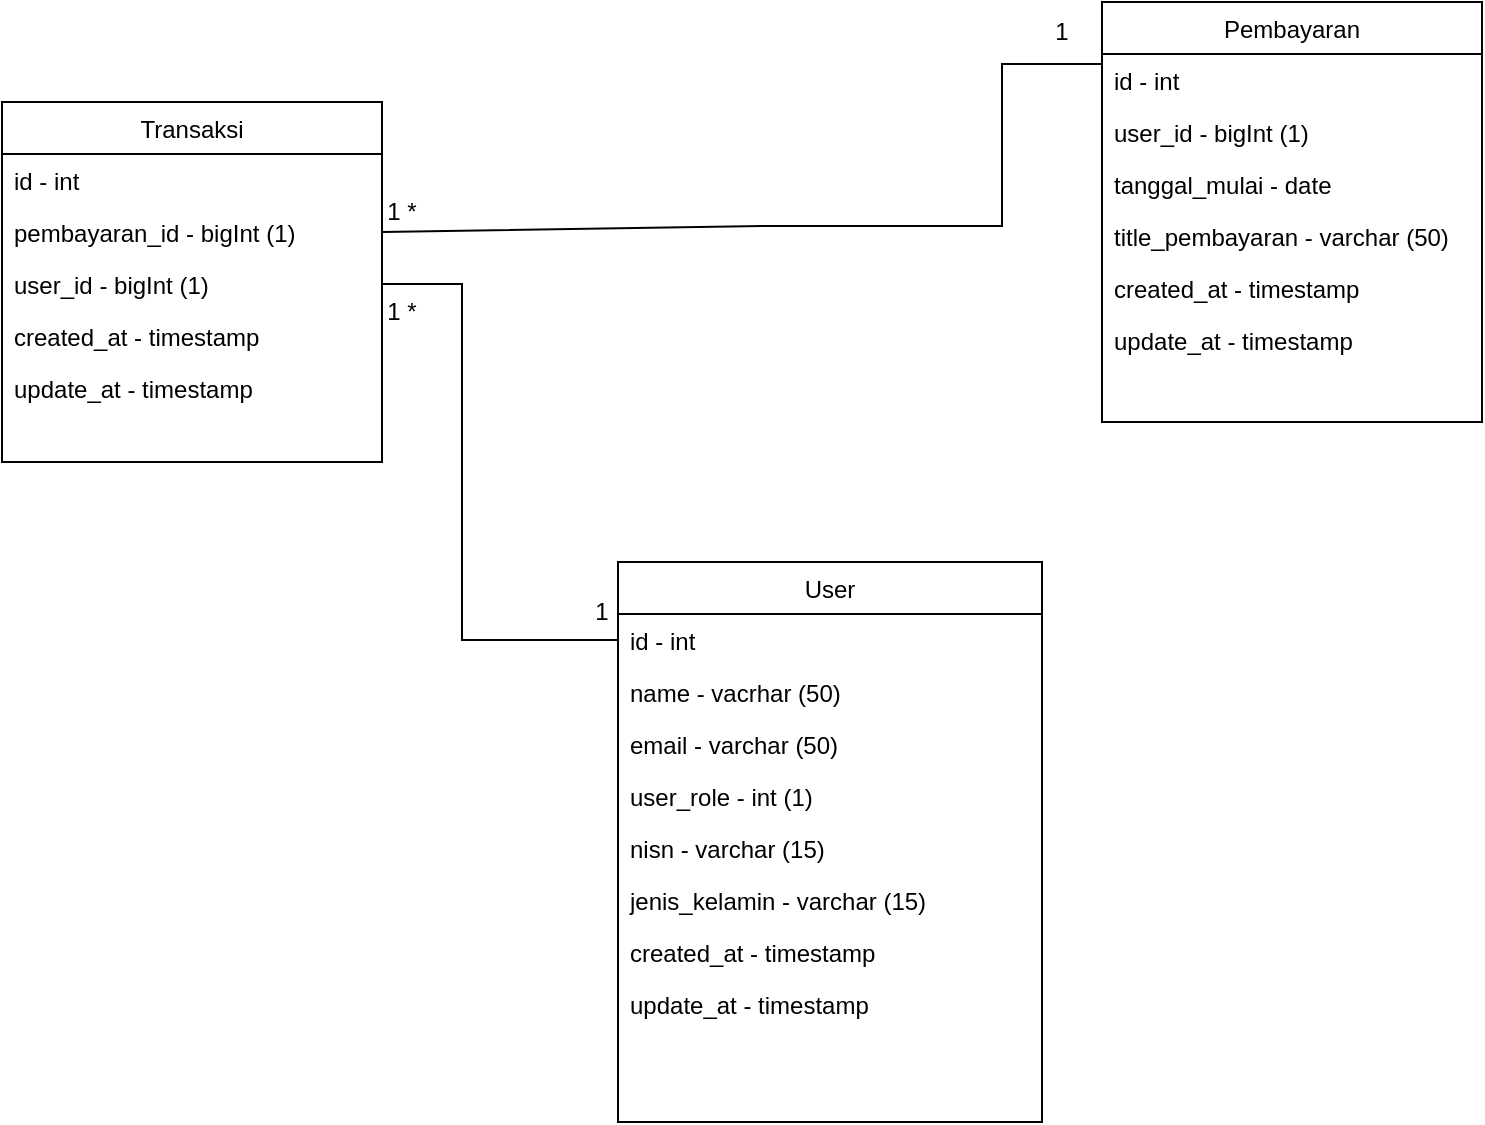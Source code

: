 <mxfile version="15.9.4" type="github">
  <diagram id="C5RBs43oDa-KdzZeNtuy" name="Page-1">
    <mxGraphModel dx="1422" dy="754" grid="1" gridSize="10" guides="1" tooltips="1" connect="1" arrows="1" fold="1" page="1" pageScale="1" pageWidth="827" pageHeight="1169" math="0" shadow="0">
      <root>
        <mxCell id="WIyWlLk6GJQsqaUBKTNV-0" />
        <mxCell id="WIyWlLk6GJQsqaUBKTNV-1" parent="WIyWlLk6GJQsqaUBKTNV-0" />
        <mxCell id="zkfFHV4jXpPFQw0GAbJ--17" value="User" style="swimlane;fontStyle=0;align=center;verticalAlign=top;childLayout=stackLayout;horizontal=1;startSize=26;horizontalStack=0;resizeParent=1;resizeLast=0;collapsible=1;marginBottom=0;rounded=0;shadow=0;strokeWidth=1;" parent="WIyWlLk6GJQsqaUBKTNV-1" vertex="1">
          <mxGeometry x="328" y="360" width="212" height="280" as="geometry">
            <mxRectangle x="550" y="140" width="160" height="26" as="alternateBounds" />
          </mxGeometry>
        </mxCell>
        <mxCell id="quVfibnMXZJxad-VhryH-4" value="id - int" style="text;align=left;verticalAlign=top;spacingLeft=4;spacingRight=4;overflow=hidden;rotatable=0;points=[[0,0.5],[1,0.5]];portConstraint=eastwest;" parent="zkfFHV4jXpPFQw0GAbJ--17" vertex="1">
          <mxGeometry y="26" width="212" height="26" as="geometry" />
        </mxCell>
        <mxCell id="zkfFHV4jXpPFQw0GAbJ--18" value="name - vacrhar (50)" style="text;align=left;verticalAlign=top;spacingLeft=4;spacingRight=4;overflow=hidden;rotatable=0;points=[[0,0.5],[1,0.5]];portConstraint=eastwest;" parent="zkfFHV4jXpPFQw0GAbJ--17" vertex="1">
          <mxGeometry y="52" width="212" height="26" as="geometry" />
        </mxCell>
        <mxCell id="zkfFHV4jXpPFQw0GAbJ--19" value="email - varchar (50)" style="text;align=left;verticalAlign=top;spacingLeft=4;spacingRight=4;overflow=hidden;rotatable=0;points=[[0,0.5],[1,0.5]];portConstraint=eastwest;rounded=0;shadow=0;html=0;" parent="zkfFHV4jXpPFQw0GAbJ--17" vertex="1">
          <mxGeometry y="78" width="212" height="26" as="geometry" />
        </mxCell>
        <mxCell id="zkfFHV4jXpPFQw0GAbJ--20" value="user_role - int (1)" style="text;align=left;verticalAlign=top;spacingLeft=4;spacingRight=4;overflow=hidden;rotatable=0;points=[[0,0.5],[1,0.5]];portConstraint=eastwest;rounded=0;shadow=0;html=0;" parent="zkfFHV4jXpPFQw0GAbJ--17" vertex="1">
          <mxGeometry y="104" width="212" height="26" as="geometry" />
        </mxCell>
        <mxCell id="zkfFHV4jXpPFQw0GAbJ--22" value="nisn - varchar (15)" style="text;align=left;verticalAlign=top;spacingLeft=4;spacingRight=4;overflow=hidden;rotatable=0;points=[[0,0.5],[1,0.5]];portConstraint=eastwest;rounded=0;shadow=0;html=0;" parent="zkfFHV4jXpPFQw0GAbJ--17" vertex="1">
          <mxGeometry y="130" width="212" height="26" as="geometry" />
        </mxCell>
        <mxCell id="quVfibnMXZJxad-VhryH-0" value="jenis_kelamin - varchar (15)" style="text;align=left;verticalAlign=top;spacingLeft=4;spacingRight=4;overflow=hidden;rotatable=0;points=[[0,0.5],[1,0.5]];portConstraint=eastwest;rounded=0;shadow=0;html=0;" parent="zkfFHV4jXpPFQw0GAbJ--17" vertex="1">
          <mxGeometry y="156" width="212" height="26" as="geometry" />
        </mxCell>
        <mxCell id="quVfibnMXZJxad-VhryH-2" value="created_at - timestamp" style="text;align=left;verticalAlign=top;spacingLeft=4;spacingRight=4;overflow=hidden;rotatable=0;points=[[0,0.5],[1,0.5]];portConstraint=eastwest;rounded=0;shadow=0;html=0;" parent="zkfFHV4jXpPFQw0GAbJ--17" vertex="1">
          <mxGeometry y="182" width="212" height="26" as="geometry" />
        </mxCell>
        <mxCell id="quVfibnMXZJxad-VhryH-3" value="update_at - timestamp" style="text;align=left;verticalAlign=top;spacingLeft=4;spacingRight=4;overflow=hidden;rotatable=0;points=[[0,0.5],[1,0.5]];portConstraint=eastwest;rounded=0;shadow=0;html=0;" parent="zkfFHV4jXpPFQw0GAbJ--17" vertex="1">
          <mxGeometry y="208" width="212" height="26" as="geometry" />
        </mxCell>
        <mxCell id="quVfibnMXZJxad-VhryH-5" value="Transaksi" style="swimlane;fontStyle=0;align=center;verticalAlign=top;childLayout=stackLayout;horizontal=1;startSize=26;horizontalStack=0;resizeParent=1;resizeLast=0;collapsible=1;marginBottom=0;rounded=0;shadow=0;strokeWidth=1;" parent="WIyWlLk6GJQsqaUBKTNV-1" vertex="1">
          <mxGeometry x="20" y="130" width="190" height="180" as="geometry">
            <mxRectangle x="550" y="140" width="160" height="26" as="alternateBounds" />
          </mxGeometry>
        </mxCell>
        <mxCell id="quVfibnMXZJxad-VhryH-6" value="id - int" style="text;align=left;verticalAlign=top;spacingLeft=4;spacingRight=4;overflow=hidden;rotatable=0;points=[[0,0.5],[1,0.5]];portConstraint=eastwest;" parent="quVfibnMXZJxad-VhryH-5" vertex="1">
          <mxGeometry y="26" width="190" height="26" as="geometry" />
        </mxCell>
        <mxCell id="quVfibnMXZJxad-VhryH-8" value="pembayaran_id - bigInt (1)" style="text;align=left;verticalAlign=top;spacingLeft=4;spacingRight=4;overflow=hidden;rotatable=0;points=[[0,0.5],[1,0.5]];portConstraint=eastwest;rounded=0;shadow=0;html=0;" parent="quVfibnMXZJxad-VhryH-5" vertex="1">
          <mxGeometry y="52" width="190" height="26" as="geometry" />
        </mxCell>
        <mxCell id="quVfibnMXZJxad-VhryH-7" value="user_id - bigInt (1)" style="text;align=left;verticalAlign=top;spacingLeft=4;spacingRight=4;overflow=hidden;rotatable=0;points=[[0,0.5],[1,0.5]];portConstraint=eastwest;" parent="quVfibnMXZJxad-VhryH-5" vertex="1">
          <mxGeometry y="78" width="190" height="26" as="geometry" />
        </mxCell>
        <mxCell id="quVfibnMXZJxad-VhryH-12" value="created_at - timestamp" style="text;align=left;verticalAlign=top;spacingLeft=4;spacingRight=4;overflow=hidden;rotatable=0;points=[[0,0.5],[1,0.5]];portConstraint=eastwest;rounded=0;shadow=0;html=0;" parent="quVfibnMXZJxad-VhryH-5" vertex="1">
          <mxGeometry y="104" width="190" height="26" as="geometry" />
        </mxCell>
        <mxCell id="quVfibnMXZJxad-VhryH-13" value="update_at - timestamp" style="text;align=left;verticalAlign=top;spacingLeft=4;spacingRight=4;overflow=hidden;rotatable=0;points=[[0,0.5],[1,0.5]];portConstraint=eastwest;rounded=0;shadow=0;html=0;" parent="quVfibnMXZJxad-VhryH-5" vertex="1">
          <mxGeometry y="130" width="190" height="26" as="geometry" />
        </mxCell>
        <mxCell id="quVfibnMXZJxad-VhryH-14" value="Pembayaran" style="swimlane;fontStyle=0;align=center;verticalAlign=top;childLayout=stackLayout;horizontal=1;startSize=26;horizontalStack=0;resizeParent=1;resizeLast=0;collapsible=1;marginBottom=0;rounded=0;shadow=0;strokeWidth=1;" parent="WIyWlLk6GJQsqaUBKTNV-1" vertex="1">
          <mxGeometry x="570" y="80" width="190" height="210" as="geometry">
            <mxRectangle x="550" y="140" width="160" height="26" as="alternateBounds" />
          </mxGeometry>
        </mxCell>
        <mxCell id="quVfibnMXZJxad-VhryH-15" value="id - int" style="text;align=left;verticalAlign=top;spacingLeft=4;spacingRight=4;overflow=hidden;rotatable=0;points=[[0,0.5],[1,0.5]];portConstraint=eastwest;" parent="quVfibnMXZJxad-VhryH-14" vertex="1">
          <mxGeometry y="26" width="190" height="26" as="geometry" />
        </mxCell>
        <mxCell id="quVfibnMXZJxad-VhryH-16" value="user_id - bigInt (1)" style="text;align=left;verticalAlign=top;spacingLeft=4;spacingRight=4;overflow=hidden;rotatable=0;points=[[0,0.5],[1,0.5]];portConstraint=eastwest;" parent="quVfibnMXZJxad-VhryH-14" vertex="1">
          <mxGeometry y="52" width="190" height="26" as="geometry" />
        </mxCell>
        <mxCell id="quVfibnMXZJxad-VhryH-17" value="tanggal_mulai - date" style="text;align=left;verticalAlign=top;spacingLeft=4;spacingRight=4;overflow=hidden;rotatable=0;points=[[0,0.5],[1,0.5]];portConstraint=eastwest;rounded=0;shadow=0;html=0;" parent="quVfibnMXZJxad-VhryH-14" vertex="1">
          <mxGeometry y="78" width="190" height="26" as="geometry" />
        </mxCell>
        <mxCell id="quVfibnMXZJxad-VhryH-18" value="title_pembayaran - varchar (50)" style="text;align=left;verticalAlign=top;spacingLeft=4;spacingRight=4;overflow=hidden;rotatable=0;points=[[0,0.5],[1,0.5]];portConstraint=eastwest;rounded=0;shadow=0;html=0;" parent="quVfibnMXZJxad-VhryH-14" vertex="1">
          <mxGeometry y="104" width="190" height="26" as="geometry" />
        </mxCell>
        <mxCell id="quVfibnMXZJxad-VhryH-19" value="created_at - timestamp" style="text;align=left;verticalAlign=top;spacingLeft=4;spacingRight=4;overflow=hidden;rotatable=0;points=[[0,0.5],[1,0.5]];portConstraint=eastwest;rounded=0;shadow=0;html=0;" parent="quVfibnMXZJxad-VhryH-14" vertex="1">
          <mxGeometry y="130" width="190" height="26" as="geometry" />
        </mxCell>
        <mxCell id="quVfibnMXZJxad-VhryH-22" value="update_at - timestamp" style="text;align=left;verticalAlign=top;spacingLeft=4;spacingRight=4;overflow=hidden;rotatable=0;points=[[0,0.5],[1,0.5]];portConstraint=eastwest;rounded=0;shadow=0;html=0;" parent="quVfibnMXZJxad-VhryH-14" vertex="1">
          <mxGeometry y="156" width="190" height="26" as="geometry" />
        </mxCell>
        <mxCell id="quVfibnMXZJxad-VhryH-23" value="" style="endArrow=none;html=1;rounded=0;exitX=1;exitY=0.5;exitDx=0;exitDy=0;entryX=0;entryY=0.5;entryDx=0;entryDy=0;" parent="WIyWlLk6GJQsqaUBKTNV-1" source="quVfibnMXZJxad-VhryH-7" target="quVfibnMXZJxad-VhryH-4" edge="1">
          <mxGeometry width="50" height="50" relative="1" as="geometry">
            <mxPoint x="50" y="430" as="sourcePoint" />
            <mxPoint x="280" y="430" as="targetPoint" />
            <Array as="points">
              <mxPoint x="250" y="221" />
              <mxPoint x="250" y="399" />
            </Array>
          </mxGeometry>
        </mxCell>
        <mxCell id="quVfibnMXZJxad-VhryH-25" value="" style="endArrow=none;html=1;rounded=0;exitX=1;exitY=0.5;exitDx=0;exitDy=0;entryX=0;entryY=0.5;entryDx=0;entryDy=0;" parent="WIyWlLk6GJQsqaUBKTNV-1" source="quVfibnMXZJxad-VhryH-8" edge="1">
          <mxGeometry width="50" height="50" relative="1" as="geometry">
            <mxPoint x="210" y="187" as="sourcePoint" />
            <mxPoint x="570" y="111" as="targetPoint" />
            <Array as="points">
              <mxPoint x="400" y="192" />
              <mxPoint x="520" y="192" />
              <mxPoint x="520" y="111" />
            </Array>
          </mxGeometry>
        </mxCell>
        <mxCell id="quVfibnMXZJxad-VhryH-27" value="1" style="text;html=1;strokeColor=none;fillColor=none;align=center;verticalAlign=middle;whiteSpace=wrap;rounded=0;" parent="WIyWlLk6GJQsqaUBKTNV-1" vertex="1">
          <mxGeometry x="520" y="80" width="60" height="30" as="geometry" />
        </mxCell>
        <mxCell id="quVfibnMXZJxad-VhryH-28" value="1 *" style="text;html=1;strokeColor=none;fillColor=none;align=center;verticalAlign=middle;whiteSpace=wrap;rounded=0;" parent="WIyWlLk6GJQsqaUBKTNV-1" vertex="1">
          <mxGeometry x="190" y="170" width="60" height="30" as="geometry" />
        </mxCell>
        <mxCell id="quVfibnMXZJxad-VhryH-29" value="1" style="text;html=1;strokeColor=none;fillColor=none;align=center;verticalAlign=middle;whiteSpace=wrap;rounded=0;" parent="WIyWlLk6GJQsqaUBKTNV-1" vertex="1">
          <mxGeometry x="290" y="370" width="60" height="30" as="geometry" />
        </mxCell>
        <mxCell id="quVfibnMXZJxad-VhryH-30" value="1 *" style="text;html=1;strokeColor=none;fillColor=none;align=center;verticalAlign=middle;whiteSpace=wrap;rounded=0;" parent="WIyWlLk6GJQsqaUBKTNV-1" vertex="1">
          <mxGeometry x="190" y="220" width="60" height="30" as="geometry" />
        </mxCell>
      </root>
    </mxGraphModel>
  </diagram>
</mxfile>
